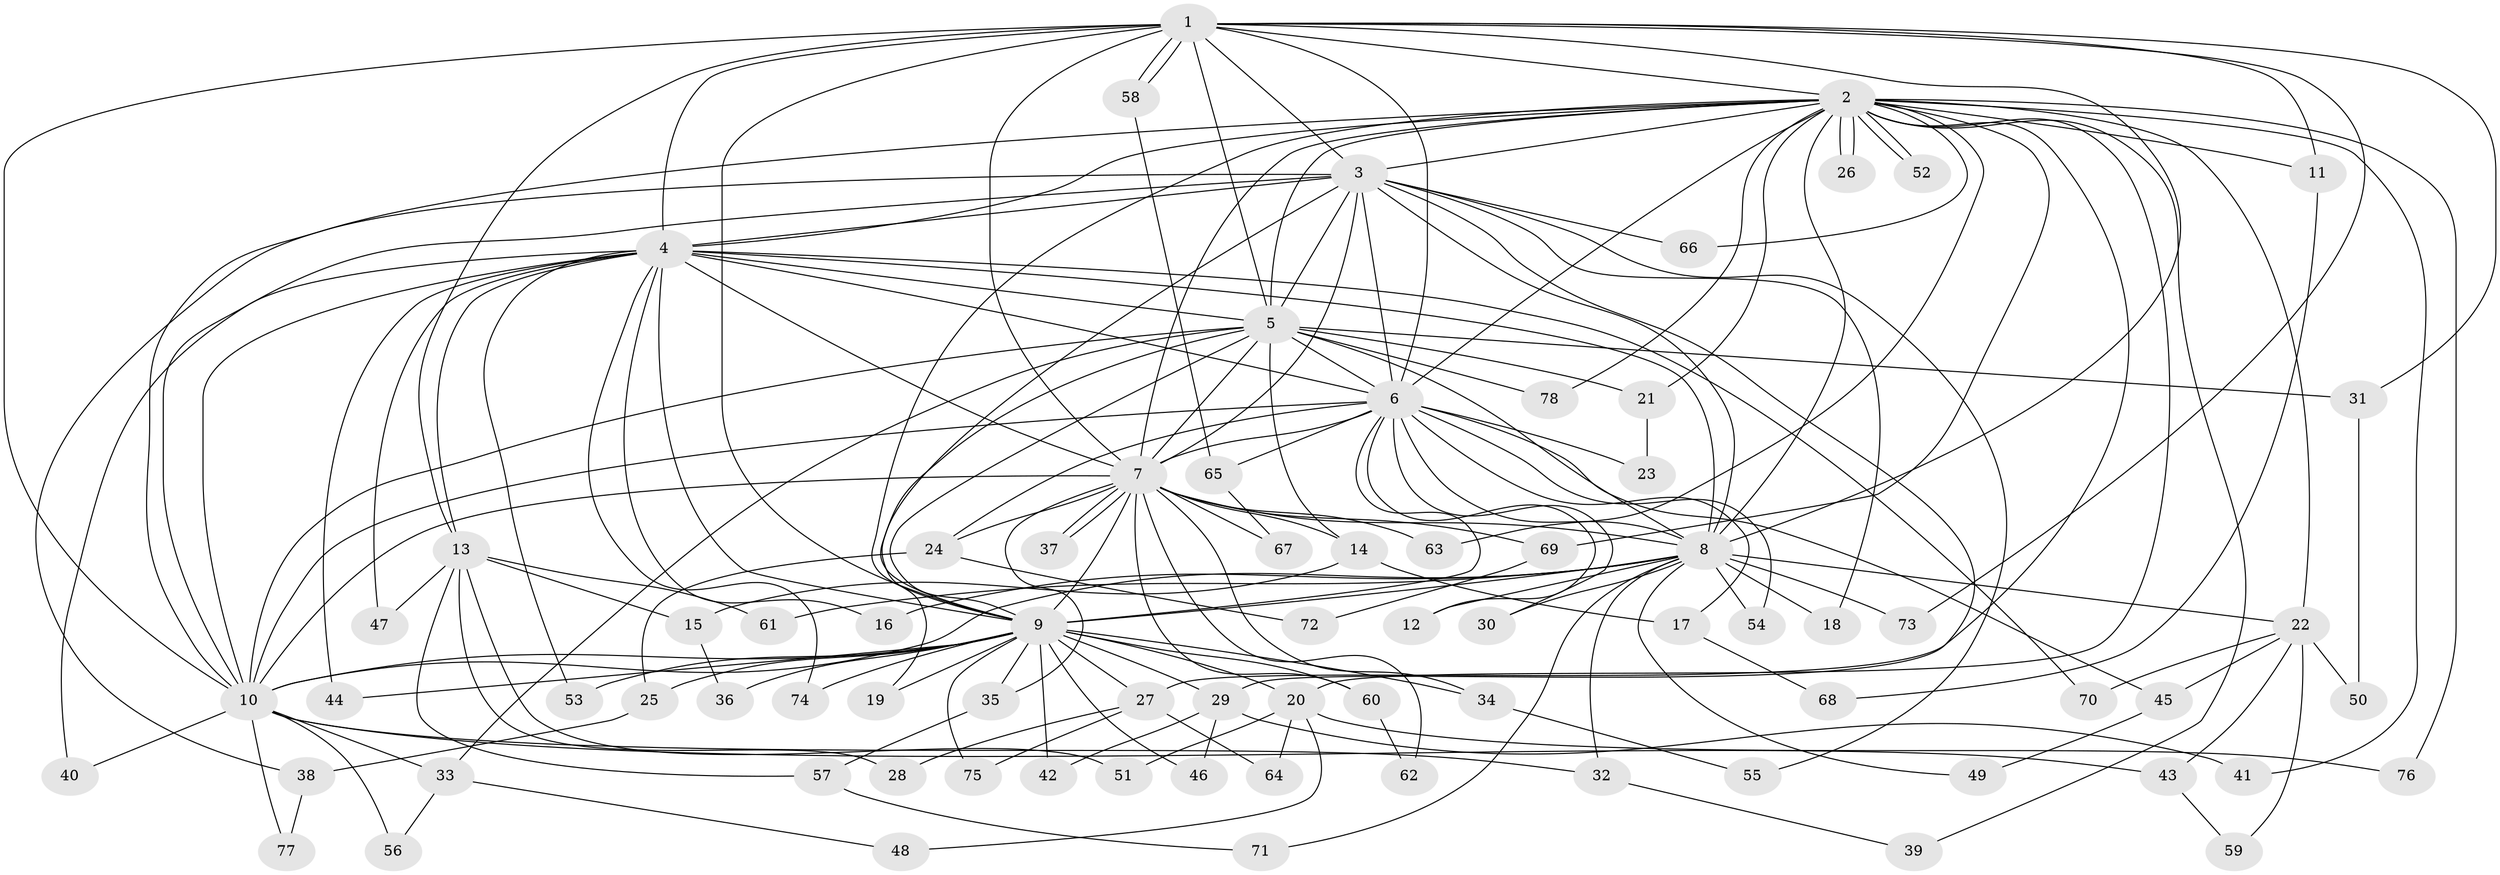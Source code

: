 // Generated by graph-tools (version 1.1) at 2025/44/03/09/25 04:44:57]
// undirected, 78 vertices, 181 edges
graph export_dot {
graph [start="1"]
  node [color=gray90,style=filled];
  1;
  2;
  3;
  4;
  5;
  6;
  7;
  8;
  9;
  10;
  11;
  12;
  13;
  14;
  15;
  16;
  17;
  18;
  19;
  20;
  21;
  22;
  23;
  24;
  25;
  26;
  27;
  28;
  29;
  30;
  31;
  32;
  33;
  34;
  35;
  36;
  37;
  38;
  39;
  40;
  41;
  42;
  43;
  44;
  45;
  46;
  47;
  48;
  49;
  50;
  51;
  52;
  53;
  54;
  55;
  56;
  57;
  58;
  59;
  60;
  61;
  62;
  63;
  64;
  65;
  66;
  67;
  68;
  69;
  70;
  71;
  72;
  73;
  74;
  75;
  76;
  77;
  78;
  1 -- 2;
  1 -- 3;
  1 -- 4;
  1 -- 5;
  1 -- 6;
  1 -- 7;
  1 -- 8;
  1 -- 9;
  1 -- 10;
  1 -- 11;
  1 -- 13;
  1 -- 31;
  1 -- 58;
  1 -- 58;
  1 -- 73;
  2 -- 3;
  2 -- 4;
  2 -- 5;
  2 -- 6;
  2 -- 7;
  2 -- 8;
  2 -- 9;
  2 -- 10;
  2 -- 11;
  2 -- 20;
  2 -- 21;
  2 -- 22;
  2 -- 26;
  2 -- 26;
  2 -- 27;
  2 -- 39;
  2 -- 41;
  2 -- 52;
  2 -- 52;
  2 -- 63;
  2 -- 66;
  2 -- 69;
  2 -- 76;
  2 -- 78;
  3 -- 4;
  3 -- 5;
  3 -- 6;
  3 -- 7;
  3 -- 8;
  3 -- 9;
  3 -- 10;
  3 -- 18;
  3 -- 29;
  3 -- 38;
  3 -- 55;
  3 -- 66;
  4 -- 5;
  4 -- 6;
  4 -- 7;
  4 -- 8;
  4 -- 9;
  4 -- 10;
  4 -- 13;
  4 -- 16;
  4 -- 40;
  4 -- 44;
  4 -- 47;
  4 -- 53;
  4 -- 70;
  4 -- 74;
  5 -- 6;
  5 -- 7;
  5 -- 8;
  5 -- 9;
  5 -- 10;
  5 -- 14;
  5 -- 19;
  5 -- 21;
  5 -- 31;
  5 -- 33;
  5 -- 78;
  6 -- 7;
  6 -- 8;
  6 -- 9;
  6 -- 10;
  6 -- 12;
  6 -- 17;
  6 -- 23;
  6 -- 24;
  6 -- 30;
  6 -- 45;
  6 -- 54;
  6 -- 65;
  7 -- 8;
  7 -- 9;
  7 -- 10;
  7 -- 14;
  7 -- 24;
  7 -- 34;
  7 -- 35;
  7 -- 37;
  7 -- 37;
  7 -- 60;
  7 -- 62;
  7 -- 63;
  7 -- 67;
  7 -- 69;
  8 -- 9;
  8 -- 10;
  8 -- 12;
  8 -- 16;
  8 -- 18;
  8 -- 22;
  8 -- 30;
  8 -- 32;
  8 -- 49;
  8 -- 54;
  8 -- 61;
  8 -- 71;
  8 -- 73;
  9 -- 10;
  9 -- 19;
  9 -- 20;
  9 -- 25;
  9 -- 27;
  9 -- 29;
  9 -- 34;
  9 -- 35;
  9 -- 36;
  9 -- 42;
  9 -- 44;
  9 -- 46;
  9 -- 53;
  9 -- 60;
  9 -- 74;
  9 -- 75;
  10 -- 32;
  10 -- 33;
  10 -- 40;
  10 -- 43;
  10 -- 56;
  10 -- 77;
  11 -- 68;
  13 -- 15;
  13 -- 28;
  13 -- 47;
  13 -- 51;
  13 -- 57;
  13 -- 61;
  14 -- 15;
  14 -- 17;
  15 -- 36;
  17 -- 68;
  20 -- 48;
  20 -- 51;
  20 -- 64;
  20 -- 76;
  21 -- 23;
  22 -- 43;
  22 -- 45;
  22 -- 50;
  22 -- 59;
  22 -- 70;
  24 -- 25;
  24 -- 72;
  25 -- 38;
  27 -- 28;
  27 -- 64;
  27 -- 75;
  29 -- 41;
  29 -- 42;
  29 -- 46;
  31 -- 50;
  32 -- 39;
  33 -- 48;
  33 -- 56;
  34 -- 55;
  35 -- 57;
  38 -- 77;
  43 -- 59;
  45 -- 49;
  57 -- 71;
  58 -- 65;
  60 -- 62;
  65 -- 67;
  69 -- 72;
}

